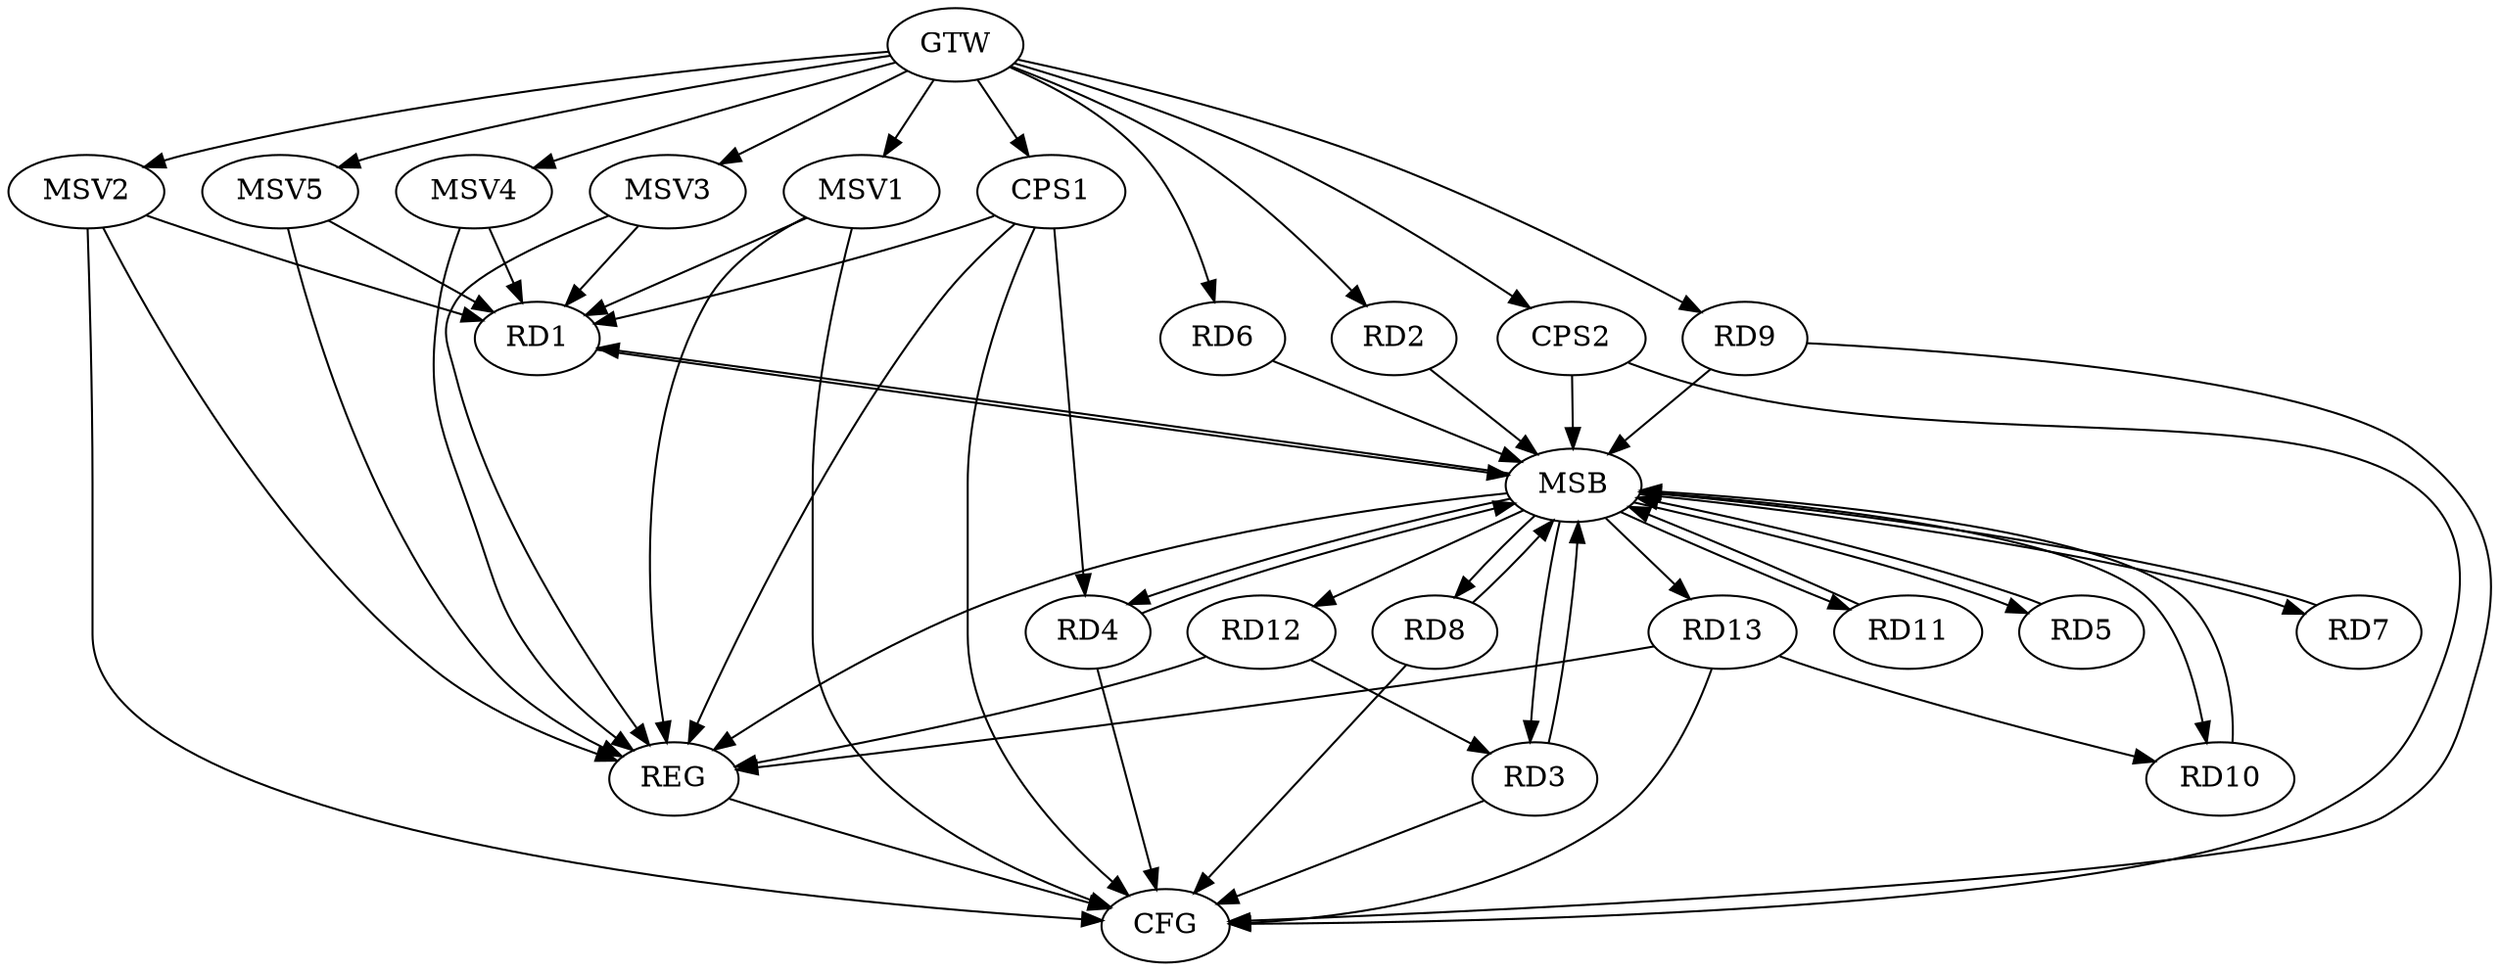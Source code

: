strict digraph G {
  RD1 [ label="RD1" ];
  RD2 [ label="RD2" ];
  RD3 [ label="RD3" ];
  RD4 [ label="RD4" ];
  RD5 [ label="RD5" ];
  RD6 [ label="RD6" ];
  RD7 [ label="RD7" ];
  RD8 [ label="RD8" ];
  RD9 [ label="RD9" ];
  RD10 [ label="RD10" ];
  RD11 [ label="RD11" ];
  RD12 [ label="RD12" ];
  RD13 [ label="RD13" ];
  CPS1 [ label="CPS1" ];
  CPS2 [ label="CPS2" ];
  GTW [ label="GTW" ];
  REG [ label="REG" ];
  MSB [ label="MSB" ];
  CFG [ label="CFG" ];
  MSV1 [ label="MSV1" ];
  MSV2 [ label="MSV2" ];
  MSV3 [ label="MSV3" ];
  MSV4 [ label="MSV4" ];
  MSV5 [ label="MSV5" ];
  RD12 -> RD3;
  RD13 -> RD10;
  CPS1 -> RD1;
  CPS1 -> RD4;
  GTW -> RD2;
  GTW -> RD6;
  GTW -> RD9;
  GTW -> CPS1;
  GTW -> CPS2;
  RD12 -> REG;
  RD13 -> REG;
  CPS1 -> REG;
  RD1 -> MSB;
  MSB -> REG;
  RD2 -> MSB;
  MSB -> RD11;
  MSB -> RD12;
  RD3 -> MSB;
  MSB -> RD1;
  RD4 -> MSB;
  RD5 -> MSB;
  RD6 -> MSB;
  MSB -> RD7;
  MSB -> RD10;
  RD7 -> MSB;
  RD8 -> MSB;
  RD9 -> MSB;
  MSB -> RD3;
  MSB -> RD5;
  RD10 -> MSB;
  MSB -> RD13;
  RD11 -> MSB;
  MSB -> RD4;
  CPS2 -> MSB;
  MSB -> RD8;
  RD3 -> CFG;
  RD4 -> CFG;
  CPS2 -> CFG;
  CPS1 -> CFG;
  RD13 -> CFG;
  RD8 -> CFG;
  RD9 -> CFG;
  REG -> CFG;
  MSV1 -> RD1;
  MSV2 -> RD1;
  GTW -> MSV1;
  MSV1 -> REG;
  MSV1 -> CFG;
  GTW -> MSV2;
  MSV2 -> REG;
  MSV2 -> CFG;
  MSV3 -> RD1;
  MSV4 -> RD1;
  GTW -> MSV3;
  MSV3 -> REG;
  GTW -> MSV4;
  MSV4 -> REG;
  MSV5 -> RD1;
  GTW -> MSV5;
  MSV5 -> REG;
}
